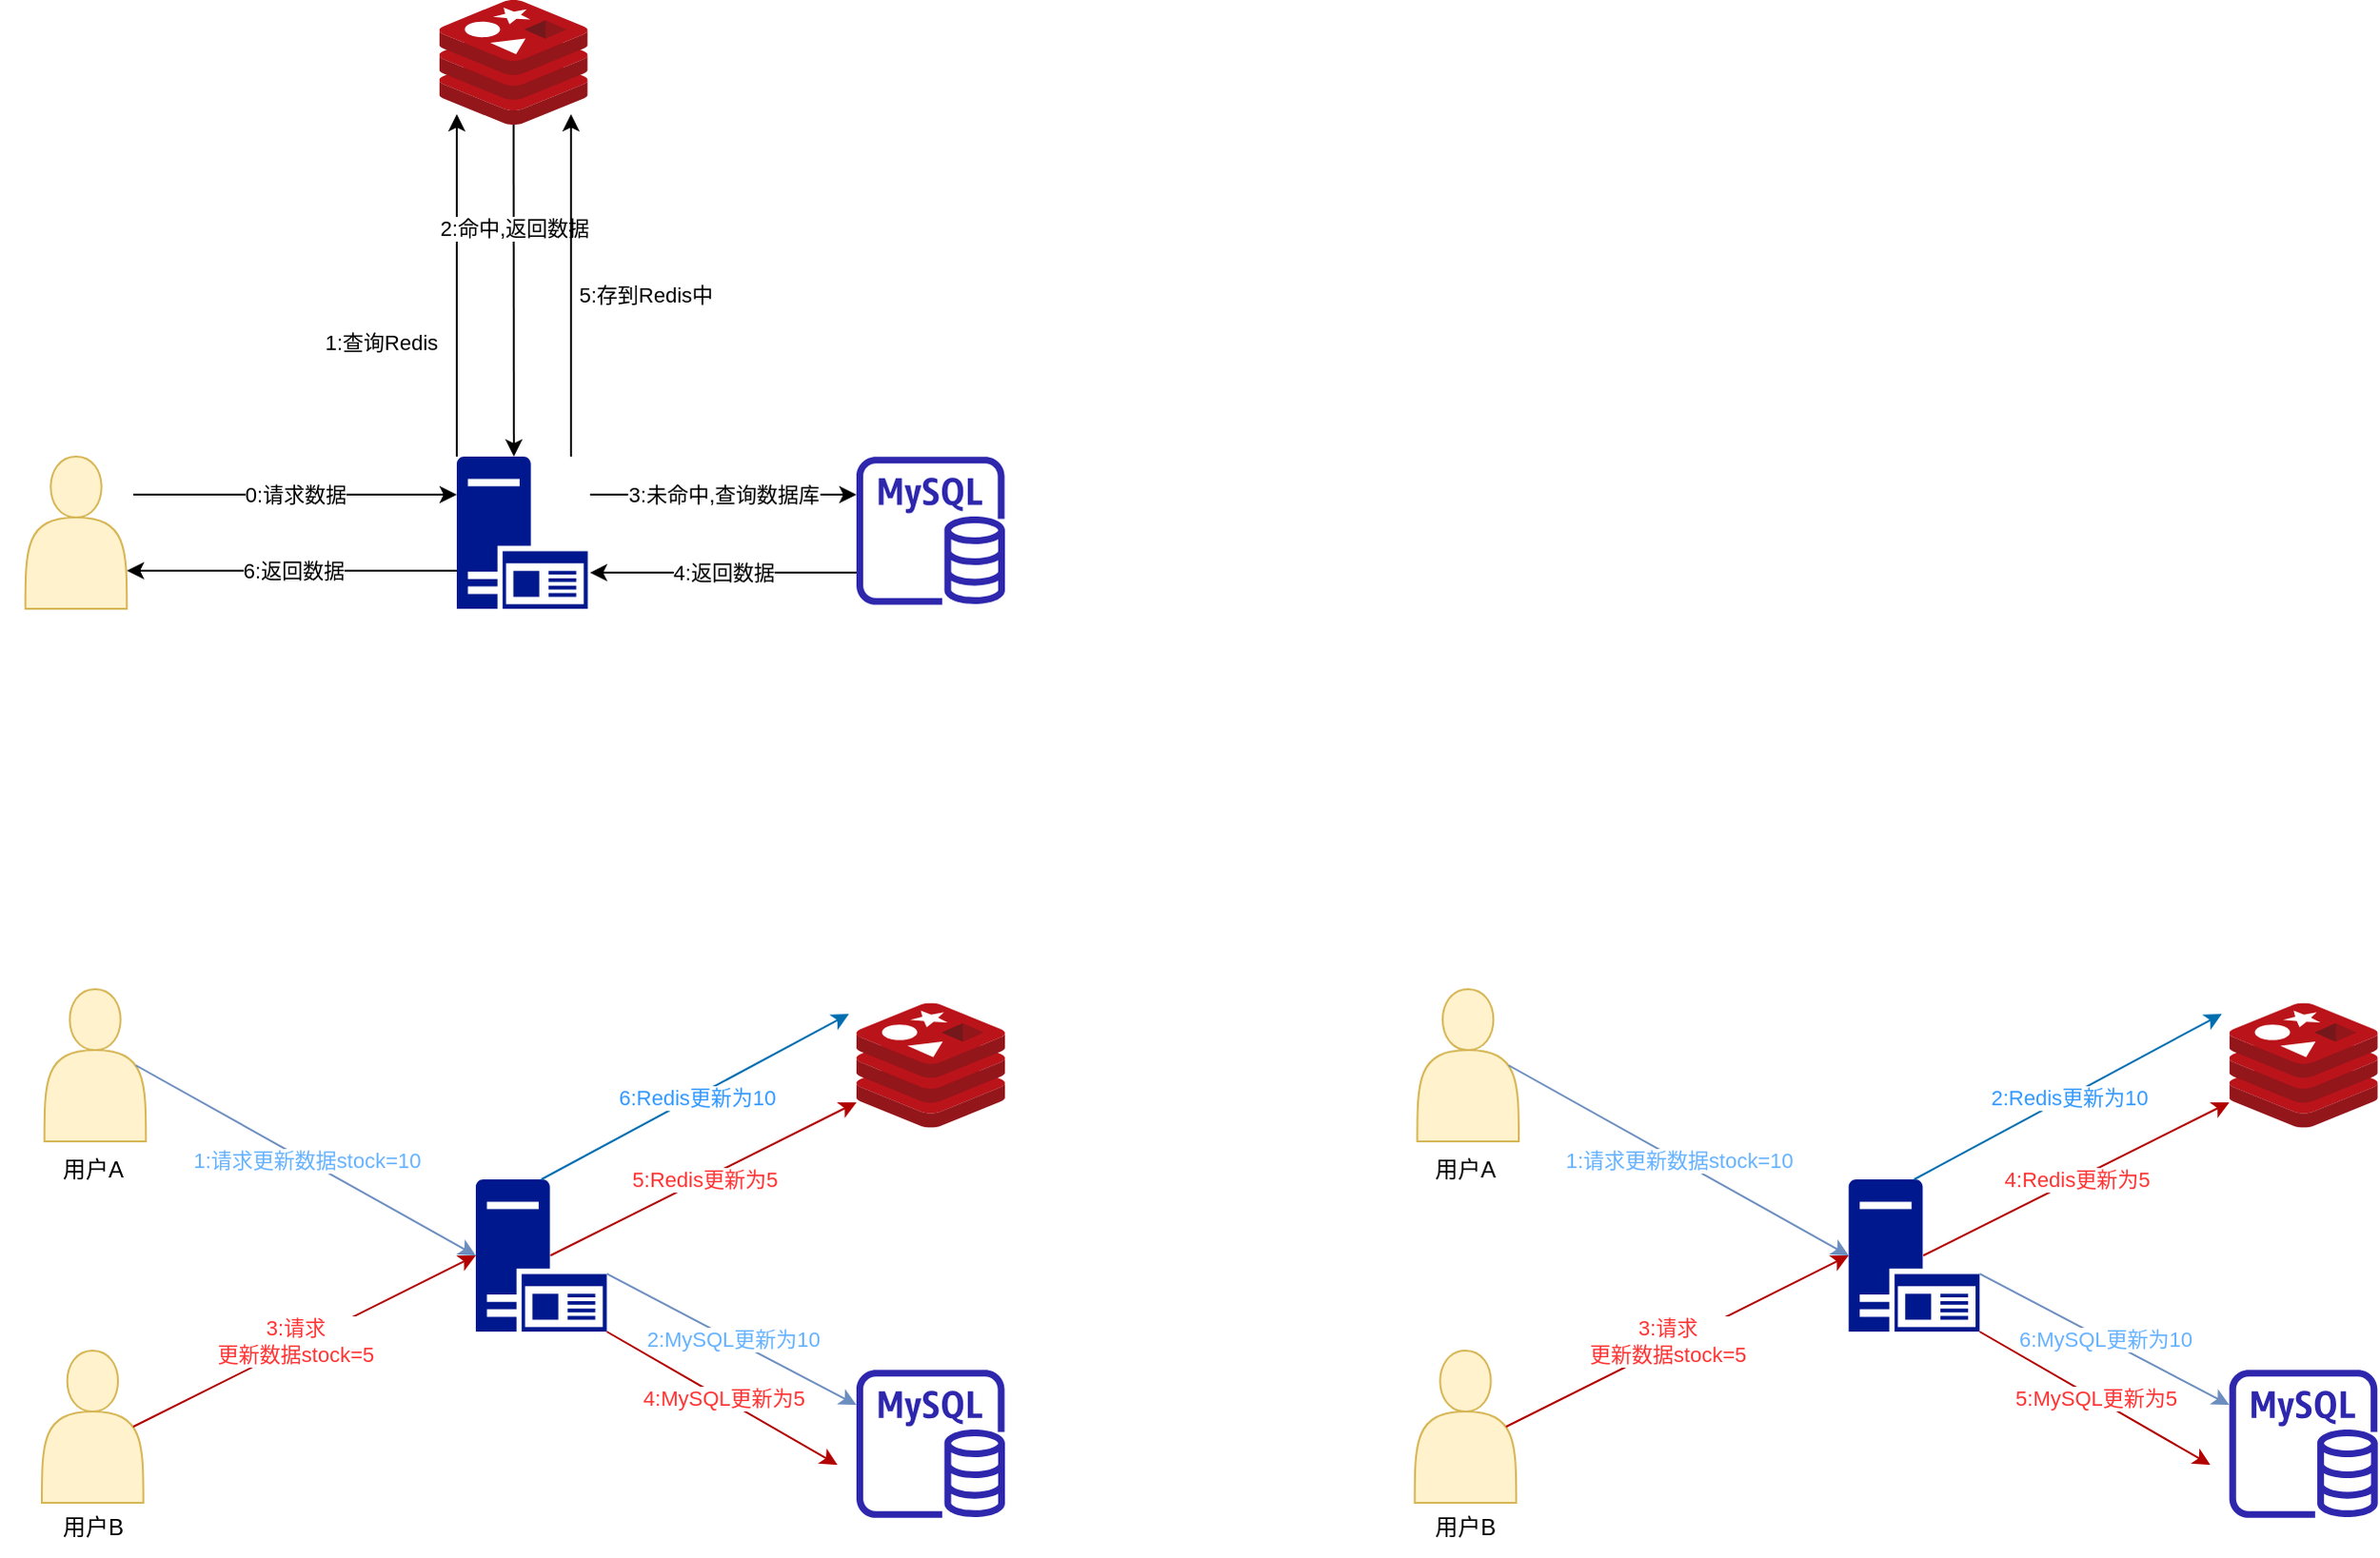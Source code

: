 <mxfile version="21.1.8" type="github">
  <diagram name="第 1 页" id="IvlxRPcr9S85pukTLJrn">
    <mxGraphModel dx="1434" dy="745" grid="1" gridSize="10" guides="1" tooltips="1" connect="1" arrows="1" fold="1" page="1" pageScale="1" pageWidth="3300" pageHeight="4681" math="0" shadow="0">
      <root>
        <mxCell id="0" />
        <mxCell id="1" parent="0" />
        <mxCell id="nI2Gd4NwTsZRRNB9sLlQ-4" value="" style="group" parent="1" vertex="1" connectable="0">
          <mxGeometry x="110" y="40" width="528" height="330" as="geometry" />
        </mxCell>
        <mxCell id="6zR1hGIj2oy6yyQCdHXR-6" value="" style="group" parent="nI2Gd4NwTsZRRNB9sLlQ-4" vertex="1" connectable="0">
          <mxGeometry y="240" width="80" height="90" as="geometry" />
        </mxCell>
        <mxCell id="6zR1hGIj2oy6yyQCdHXR-1" value="" style="shape=actor;whiteSpace=wrap;html=1;fillColor=#fff2cc;strokeColor=#d6b656;movable=1;resizable=1;rotatable=1;deletable=1;editable=1;locked=0;connectable=1;" parent="6zR1hGIj2oy6yyQCdHXR-6" vertex="1">
          <mxGeometry x="13.33" width="53.33" height="80" as="geometry" />
        </mxCell>
        <mxCell id="6zR1hGIj2oy6yyQCdHXR-7" value="" style="image;sketch=0;aspect=fixed;html=1;points=[];align=center;fontSize=12;image=img/lib/mscae/Cache_Redis_Product.svg;" parent="nI2Gd4NwTsZRRNB9sLlQ-4" vertex="1">
          <mxGeometry x="230.8" width="78" height="65.52" as="geometry" />
        </mxCell>
        <mxCell id="6zR1hGIj2oy6yyQCdHXR-8" value="" style="sketch=0;outlineConnect=0;fontColor=#232F3E;gradientColor=none;fillColor=#2E27AD;strokeColor=none;dashed=0;verticalLabelPosition=bottom;verticalAlign=top;align=center;html=1;fontSize=12;fontStyle=0;aspect=fixed;pointerEvents=1;shape=mxgraph.aws4.rds_mysql_instance;" parent="nI2Gd4NwTsZRRNB9sLlQ-4" vertex="1">
          <mxGeometry x="450" y="240" width="78" height="78" as="geometry" />
        </mxCell>
        <mxCell id="b6eLfKsKsJ5AupfpD_I--23" value="" style="sketch=0;aspect=fixed;pointerEvents=1;shadow=0;dashed=0;html=1;strokeColor=none;labelPosition=center;verticalLabelPosition=bottom;verticalAlign=top;align=center;fillColor=#00188D;shape=mxgraph.mscae.enterprise.application_server2" parent="nI2Gd4NwTsZRRNB9sLlQ-4" vertex="1">
          <mxGeometry x="240" y="240" width="68.8" height="80" as="geometry" />
        </mxCell>
        <mxCell id="b6eLfKsKsJ5AupfpD_I--30" value="" style="endArrow=classic;html=1;rounded=0;" parent="nI2Gd4NwTsZRRNB9sLlQ-4" edge="1">
          <mxGeometry relative="1" as="geometry">
            <mxPoint x="70" y="260" as="sourcePoint" />
            <mxPoint x="240" y="260" as="targetPoint" />
          </mxGeometry>
        </mxCell>
        <mxCell id="b6eLfKsKsJ5AupfpD_I--31" value="0:请求数据" style="edgeLabel;resizable=0;html=1;align=center;verticalAlign=middle;" parent="b6eLfKsKsJ5AupfpD_I--30" connectable="0" vertex="1">
          <mxGeometry relative="1" as="geometry" />
        </mxCell>
        <mxCell id="b6eLfKsKsJ5AupfpD_I--32" value="" style="endArrow=classic;html=1;rounded=0;exitX=0;exitY=0;exitDx=0;exitDy=0;exitPerimeter=0;" parent="nI2Gd4NwTsZRRNB9sLlQ-4" source="b6eLfKsKsJ5AupfpD_I--23" edge="1">
          <mxGeometry relative="1" as="geometry">
            <mxPoint x="199" y="160" as="sourcePoint" />
            <mxPoint x="240" y="60" as="targetPoint" />
          </mxGeometry>
        </mxCell>
        <mxCell id="b6eLfKsKsJ5AupfpD_I--33" value="1:查询Redis" style="edgeLabel;resizable=0;html=1;align=center;verticalAlign=middle;" parent="b6eLfKsKsJ5AupfpD_I--32" connectable="0" vertex="1">
          <mxGeometry relative="1" as="geometry">
            <mxPoint x="-40" y="30" as="offset" />
          </mxGeometry>
        </mxCell>
        <mxCell id="b6eLfKsKsJ5AupfpD_I--34" value="" style="endArrow=classic;html=1;rounded=0;" parent="nI2Gd4NwTsZRRNB9sLlQ-4" source="6zR1hGIj2oy6yyQCdHXR-7" edge="1">
          <mxGeometry relative="1" as="geometry">
            <mxPoint x="370" y="260" as="sourcePoint" />
            <mxPoint x="270" y="240" as="targetPoint" />
          </mxGeometry>
        </mxCell>
        <mxCell id="b6eLfKsKsJ5AupfpD_I--35" value="2:命中,返回数据" style="edgeLabel;resizable=0;html=1;align=center;verticalAlign=middle;" parent="b6eLfKsKsJ5AupfpD_I--34" connectable="0" vertex="1">
          <mxGeometry relative="1" as="geometry">
            <mxPoint y="-33" as="offset" />
          </mxGeometry>
        </mxCell>
        <mxCell id="b6eLfKsKsJ5AupfpD_I--36" value="" style="endArrow=classic;html=1;rounded=0;entryX=1;entryY=0.75;entryDx=0;entryDy=0;" parent="nI2Gd4NwTsZRRNB9sLlQ-4" target="6zR1hGIj2oy6yyQCdHXR-1" edge="1">
          <mxGeometry relative="1" as="geometry">
            <mxPoint x="240" y="300" as="sourcePoint" />
            <mxPoint x="600" y="190" as="targetPoint" />
          </mxGeometry>
        </mxCell>
        <mxCell id="b6eLfKsKsJ5AupfpD_I--37" value="6:返回数据" style="edgeLabel;resizable=0;html=1;align=center;verticalAlign=middle;" parent="b6eLfKsKsJ5AupfpD_I--36" connectable="0" vertex="1">
          <mxGeometry relative="1" as="geometry" />
        </mxCell>
        <mxCell id="b6eLfKsKsJ5AupfpD_I--38" value="" style="endArrow=classic;html=1;rounded=0;" parent="nI2Gd4NwTsZRRNB9sLlQ-4" edge="1">
          <mxGeometry relative="1" as="geometry">
            <mxPoint x="310" y="260" as="sourcePoint" />
            <mxPoint x="450" y="260" as="targetPoint" />
          </mxGeometry>
        </mxCell>
        <mxCell id="b6eLfKsKsJ5AupfpD_I--39" value="3:未命中,查询数据库" style="edgeLabel;resizable=0;html=1;align=center;verticalAlign=middle;" parent="b6eLfKsKsJ5AupfpD_I--38" connectable="0" vertex="1">
          <mxGeometry relative="1" as="geometry" />
        </mxCell>
        <mxCell id="b6eLfKsKsJ5AupfpD_I--40" value="" style="endArrow=classic;html=1;rounded=0;" parent="nI2Gd4NwTsZRRNB9sLlQ-4" edge="1">
          <mxGeometry relative="1" as="geometry">
            <mxPoint x="300" y="240" as="sourcePoint" />
            <mxPoint x="300" y="60" as="targetPoint" />
          </mxGeometry>
        </mxCell>
        <mxCell id="b6eLfKsKsJ5AupfpD_I--41" value="5:存到Redis中" style="edgeLabel;resizable=0;html=1;align=center;verticalAlign=middle;" parent="b6eLfKsKsJ5AupfpD_I--40" connectable="0" vertex="1">
          <mxGeometry relative="1" as="geometry">
            <mxPoint x="39" y="5" as="offset" />
          </mxGeometry>
        </mxCell>
        <mxCell id="nI2Gd4NwTsZRRNB9sLlQ-1" value="" style="endArrow=classic;html=1;rounded=0;entryX=1.017;entryY=0.763;entryDx=0;entryDy=0;entryPerimeter=0;" parent="nI2Gd4NwTsZRRNB9sLlQ-4" target="b6eLfKsKsJ5AupfpD_I--23" edge="1">
          <mxGeometry relative="1" as="geometry">
            <mxPoint x="450" y="301" as="sourcePoint" />
            <mxPoint x="540" y="440" as="targetPoint" />
          </mxGeometry>
        </mxCell>
        <mxCell id="nI2Gd4NwTsZRRNB9sLlQ-2" value="4:返回数据" style="edgeLabel;resizable=0;html=1;align=center;verticalAlign=middle;" parent="nI2Gd4NwTsZRRNB9sLlQ-1" connectable="0" vertex="1">
          <mxGeometry relative="1" as="geometry" />
        </mxCell>
        <mxCell id="TIFLglgk5Ewr3xesY14H-20" value="" style="group" vertex="1" connectable="0" parent="1">
          <mxGeometry x="118.67" y="750" width="80" height="108" as="geometry" />
        </mxCell>
        <mxCell id="TIFLglgk5Ewr3xesY14H-21" value="" style="shape=actor;whiteSpace=wrap;html=1;fillColor=#fff2cc;strokeColor=#d6b656;movable=1;resizable=1;rotatable=1;deletable=1;editable=1;locked=0;connectable=1;" vertex="1" parent="TIFLglgk5Ewr3xesY14H-20">
          <mxGeometry x="13.33" width="53.33" height="80" as="geometry" />
        </mxCell>
        <mxCell id="TIFLglgk5Ewr3xesY14H-41" value="用户B" style="text;html=1;strokeColor=none;fillColor=none;align=center;verticalAlign=middle;whiteSpace=wrap;rounded=0;" vertex="1" parent="TIFLglgk5Ewr3xesY14H-20">
          <mxGeometry x="10.33" y="78" width="60" height="30" as="geometry" />
        </mxCell>
        <mxCell id="TIFLglgk5Ewr3xesY14H-22" value="" style="image;sketch=0;aspect=fixed;html=1;points=[];align=center;fontSize=12;image=img/lib/mscae/Cache_Redis_Product.svg;" vertex="1" parent="1">
          <mxGeometry x="560" y="567.24" width="78" height="65.52" as="geometry" />
        </mxCell>
        <mxCell id="TIFLglgk5Ewr3xesY14H-23" value="" style="sketch=0;outlineConnect=0;fontColor=#232F3E;gradientColor=none;fillColor=#2E27AD;strokeColor=none;dashed=0;verticalLabelPosition=bottom;verticalAlign=top;align=center;html=1;fontSize=12;fontStyle=0;aspect=fixed;pointerEvents=1;shape=mxgraph.aws4.rds_mysql_instance;" vertex="1" parent="1">
          <mxGeometry x="560" y="760" width="78" height="78" as="geometry" />
        </mxCell>
        <mxCell id="TIFLglgk5Ewr3xesY14H-24" value="" style="sketch=0;aspect=fixed;pointerEvents=1;shadow=0;dashed=0;html=1;strokeColor=none;labelPosition=center;verticalLabelPosition=bottom;verticalAlign=top;align=center;fillColor=#00188D;shape=mxgraph.mscae.enterprise.application_server2" vertex="1" parent="1">
          <mxGeometry x="360" y="660" width="68.8" height="80" as="geometry" />
        </mxCell>
        <mxCell id="TIFLglgk5Ewr3xesY14H-25" value="" style="endArrow=classic;html=1;rounded=0;entryX=0;entryY=0.5;entryDx=0;entryDy=0;entryPerimeter=0;fillColor=#e51400;strokeColor=#B20000;exitX=0.9;exitY=0.5;exitDx=0;exitDy=0;exitPerimeter=0;" edge="1" parent="1" source="TIFLglgk5Ewr3xesY14H-21" target="TIFLglgk5Ewr3xesY14H-24">
          <mxGeometry relative="1" as="geometry">
            <mxPoint x="190" y="790" as="sourcePoint" />
            <mxPoint x="360" y="790" as="targetPoint" />
          </mxGeometry>
        </mxCell>
        <mxCell id="TIFLglgk5Ewr3xesY14H-26" value="3:请求&lt;br&gt;更新数据stock=5" style="edgeLabel;resizable=0;html=1;align=center;verticalAlign=middle;fontColor=#FF3333;" connectable="0" vertex="1" parent="TIFLglgk5Ewr3xesY14H-25">
          <mxGeometry relative="1" as="geometry">
            <mxPoint x="-5" as="offset" />
          </mxGeometry>
        </mxCell>
        <mxCell id="TIFLglgk5Ewr3xesY14H-39" value="" style="shape=actor;whiteSpace=wrap;html=1;fillColor=#fff2cc;strokeColor=#d6b656;movable=1;resizable=1;rotatable=1;deletable=1;editable=1;locked=0;connectable=1;" vertex="1" parent="1">
          <mxGeometry x="133.34" y="560" width="53.33" height="80" as="geometry" />
        </mxCell>
        <mxCell id="TIFLglgk5Ewr3xesY14H-40" value="用户A" style="text;html=1;strokeColor=none;fillColor=none;align=center;verticalAlign=middle;whiteSpace=wrap;rounded=0;" vertex="1" parent="1">
          <mxGeometry x="128.67" y="640" width="60" height="30" as="geometry" />
        </mxCell>
        <mxCell id="TIFLglgk5Ewr3xesY14H-42" value="" style="endArrow=classic;html=1;rounded=0;exitX=0.9;exitY=0.5;exitDx=0;exitDy=0;exitPerimeter=0;entryX=0;entryY=0.5;entryDx=0;entryDy=0;entryPerimeter=0;fillColor=#dae8fc;strokeColor=#6c8ebf;" edge="1" parent="1" source="TIFLglgk5Ewr3xesY14H-39" target="TIFLglgk5Ewr3xesY14H-24">
          <mxGeometry relative="1" as="geometry">
            <mxPoint x="200" y="800" as="sourcePoint" />
            <mxPoint x="360" y="790" as="targetPoint" />
          </mxGeometry>
        </mxCell>
        <mxCell id="TIFLglgk5Ewr3xesY14H-43" value="1:请求更新数据stock=10" style="edgeLabel;resizable=0;html=1;align=center;verticalAlign=middle;fontColor=#66B2FF;" connectable="0" vertex="1" parent="TIFLglgk5Ewr3xesY14H-42">
          <mxGeometry relative="1" as="geometry" />
        </mxCell>
        <mxCell id="TIFLglgk5Ewr3xesY14H-44" value="" style="endArrow=classic;html=1;rounded=0;exitX=1;exitY=0.62;exitDx=0;exitDy=0;exitPerimeter=0;fillColor=#dae8fc;strokeColor=#6c8ebf;" edge="1" parent="1" source="TIFLglgk5Ewr3xesY14H-24" target="TIFLglgk5Ewr3xesY14H-23">
          <mxGeometry relative="1" as="geometry">
            <mxPoint x="680" y="820" as="sourcePoint" />
            <mxPoint x="780" y="820" as="targetPoint" />
          </mxGeometry>
        </mxCell>
        <mxCell id="TIFLglgk5Ewr3xesY14H-45" value="2:MySQL更新为10" style="edgeLabel;resizable=0;html=1;align=center;verticalAlign=middle;fontColor=#66B2FF;" connectable="0" vertex="1" parent="TIFLglgk5Ewr3xesY14H-44">
          <mxGeometry relative="1" as="geometry" />
        </mxCell>
        <mxCell id="TIFLglgk5Ewr3xesY14H-47" value="" style="endArrow=classic;html=1;rounded=0;exitX=1;exitY=1;exitDx=0;exitDy=0;exitPerimeter=0;fillColor=#e51400;strokeColor=#B20000;" edge="1" parent="1" source="TIFLglgk5Ewr3xesY14H-24">
          <mxGeometry relative="1" as="geometry">
            <mxPoint x="680" y="780" as="sourcePoint" />
            <mxPoint x="550" y="810" as="targetPoint" />
          </mxGeometry>
        </mxCell>
        <mxCell id="TIFLglgk5Ewr3xesY14H-48" value="4:MySQL更新为5" style="edgeLabel;resizable=0;html=1;align=center;verticalAlign=middle;fontColor=#FF3333;" connectable="0" vertex="1" parent="TIFLglgk5Ewr3xesY14H-47">
          <mxGeometry relative="1" as="geometry" />
        </mxCell>
        <mxCell id="TIFLglgk5Ewr3xesY14H-49" value="" style="endArrow=classic;html=1;rounded=0;exitX=0.57;exitY=0.5;exitDx=0;exitDy=0;exitPerimeter=0;fillColor=#e51400;strokeColor=#B20000;" edge="1" parent="1" source="TIFLglgk5Ewr3xesY14H-24" target="TIFLglgk5Ewr3xesY14H-22">
          <mxGeometry relative="1" as="geometry">
            <mxPoint x="680" y="790" as="sourcePoint" />
            <mxPoint x="780" y="790" as="targetPoint" />
          </mxGeometry>
        </mxCell>
        <mxCell id="TIFLglgk5Ewr3xesY14H-50" value="5:Redis更新为5" style="edgeLabel;resizable=0;html=1;align=center;verticalAlign=middle;fontColor=#FF3333;" connectable="0" vertex="1" parent="TIFLglgk5Ewr3xesY14H-49">
          <mxGeometry relative="1" as="geometry" />
        </mxCell>
        <mxCell id="TIFLglgk5Ewr3xesY14H-51" value="" style="endArrow=classic;html=1;rounded=0;exitX=0.5;exitY=0;exitDx=0;exitDy=0;exitPerimeter=0;entryX=-0.051;entryY=0.088;entryDx=0;entryDy=0;entryPerimeter=0;fillColor=#1ba1e2;strokeColor=#006EAF;" edge="1" parent="1" source="TIFLglgk5Ewr3xesY14H-24" target="TIFLglgk5Ewr3xesY14H-22">
          <mxGeometry relative="1" as="geometry">
            <mxPoint x="650" y="790" as="sourcePoint" />
            <mxPoint x="810" y="790" as="targetPoint" />
          </mxGeometry>
        </mxCell>
        <mxCell id="TIFLglgk5Ewr3xesY14H-52" value="6:Redis更新为10" style="edgeLabel;resizable=0;html=1;align=center;verticalAlign=middle;fontColor=#3399FF;" connectable="0" vertex="1" parent="TIFLglgk5Ewr3xesY14H-51">
          <mxGeometry relative="1" as="geometry" />
        </mxCell>
        <mxCell id="TIFLglgk5Ewr3xesY14H-54" value="" style="group" vertex="1" connectable="0" parent="1">
          <mxGeometry x="840" y="750" width="80" height="108" as="geometry" />
        </mxCell>
        <mxCell id="TIFLglgk5Ewr3xesY14H-55" value="" style="shape=actor;whiteSpace=wrap;html=1;fillColor=#fff2cc;strokeColor=#d6b656;movable=1;resizable=1;rotatable=1;deletable=1;editable=1;locked=0;connectable=1;" vertex="1" parent="TIFLglgk5Ewr3xesY14H-54">
          <mxGeometry x="13.33" width="53.33" height="80" as="geometry" />
        </mxCell>
        <mxCell id="TIFLglgk5Ewr3xesY14H-56" value="用户B" style="text;html=1;strokeColor=none;fillColor=none;align=center;verticalAlign=middle;whiteSpace=wrap;rounded=0;" vertex="1" parent="TIFLglgk5Ewr3xesY14H-54">
          <mxGeometry x="10.33" y="78" width="60" height="30" as="geometry" />
        </mxCell>
        <mxCell id="TIFLglgk5Ewr3xesY14H-57" value="" style="image;sketch=0;aspect=fixed;html=1;points=[];align=center;fontSize=12;image=img/lib/mscae/Cache_Redis_Product.svg;" vertex="1" parent="1">
          <mxGeometry x="1281.33" y="567.24" width="78" height="65.52" as="geometry" />
        </mxCell>
        <mxCell id="TIFLglgk5Ewr3xesY14H-58" value="" style="sketch=0;outlineConnect=0;fontColor=#232F3E;gradientColor=none;fillColor=#2E27AD;strokeColor=none;dashed=0;verticalLabelPosition=bottom;verticalAlign=top;align=center;html=1;fontSize=12;fontStyle=0;aspect=fixed;pointerEvents=1;shape=mxgraph.aws4.rds_mysql_instance;" vertex="1" parent="1">
          <mxGeometry x="1281.33" y="760" width="78" height="78" as="geometry" />
        </mxCell>
        <mxCell id="TIFLglgk5Ewr3xesY14H-59" value="" style="sketch=0;aspect=fixed;pointerEvents=1;shadow=0;dashed=0;html=1;strokeColor=none;labelPosition=center;verticalLabelPosition=bottom;verticalAlign=top;align=center;fillColor=#00188D;shape=mxgraph.mscae.enterprise.application_server2" vertex="1" parent="1">
          <mxGeometry x="1081.33" y="660" width="68.8" height="80" as="geometry" />
        </mxCell>
        <mxCell id="TIFLglgk5Ewr3xesY14H-60" value="" style="endArrow=classic;html=1;rounded=0;entryX=0;entryY=0.5;entryDx=0;entryDy=0;entryPerimeter=0;fillColor=#e51400;strokeColor=#B20000;exitX=0.9;exitY=0.5;exitDx=0;exitDy=0;exitPerimeter=0;" edge="1" parent="1" source="TIFLglgk5Ewr3xesY14H-55" target="TIFLglgk5Ewr3xesY14H-59">
          <mxGeometry relative="1" as="geometry">
            <mxPoint x="911.33" y="790" as="sourcePoint" />
            <mxPoint x="1081.33" y="790" as="targetPoint" />
          </mxGeometry>
        </mxCell>
        <mxCell id="TIFLglgk5Ewr3xesY14H-61" value="3:请求&lt;br&gt;更新数据stock=5" style="edgeLabel;resizable=0;html=1;align=center;verticalAlign=middle;fontColor=#FF3333;" connectable="0" vertex="1" parent="TIFLglgk5Ewr3xesY14H-60">
          <mxGeometry relative="1" as="geometry">
            <mxPoint x="-5" as="offset" />
          </mxGeometry>
        </mxCell>
        <mxCell id="TIFLglgk5Ewr3xesY14H-62" value="" style="shape=actor;whiteSpace=wrap;html=1;fillColor=#fff2cc;strokeColor=#d6b656;movable=1;resizable=1;rotatable=1;deletable=1;editable=1;locked=0;connectable=1;" vertex="1" parent="1">
          <mxGeometry x="854.67" y="560" width="53.33" height="80" as="geometry" />
        </mxCell>
        <mxCell id="TIFLglgk5Ewr3xesY14H-63" value="用户A" style="text;html=1;strokeColor=none;fillColor=none;align=center;verticalAlign=middle;whiteSpace=wrap;rounded=0;" vertex="1" parent="1">
          <mxGeometry x="850" y="640" width="60" height="30" as="geometry" />
        </mxCell>
        <mxCell id="TIFLglgk5Ewr3xesY14H-64" value="" style="endArrow=classic;html=1;rounded=0;exitX=0.9;exitY=0.5;exitDx=0;exitDy=0;exitPerimeter=0;entryX=0;entryY=0.5;entryDx=0;entryDy=0;entryPerimeter=0;fillColor=#dae8fc;strokeColor=#6c8ebf;" edge="1" parent="1" source="TIFLglgk5Ewr3xesY14H-62" target="TIFLglgk5Ewr3xesY14H-59">
          <mxGeometry relative="1" as="geometry">
            <mxPoint x="921.33" y="800" as="sourcePoint" />
            <mxPoint x="1081.33" y="790" as="targetPoint" />
          </mxGeometry>
        </mxCell>
        <mxCell id="TIFLglgk5Ewr3xesY14H-65" value="1:请求更新数据stock=10" style="edgeLabel;resizable=0;html=1;align=center;verticalAlign=middle;fontColor=#66B2FF;" connectable="0" vertex="1" parent="TIFLglgk5Ewr3xesY14H-64">
          <mxGeometry relative="1" as="geometry" />
        </mxCell>
        <mxCell id="TIFLglgk5Ewr3xesY14H-66" value="" style="endArrow=classic;html=1;rounded=0;exitX=1;exitY=0.62;exitDx=0;exitDy=0;exitPerimeter=0;fillColor=#dae8fc;strokeColor=#6c8ebf;" edge="1" parent="1" source="TIFLglgk5Ewr3xesY14H-59" target="TIFLglgk5Ewr3xesY14H-58">
          <mxGeometry relative="1" as="geometry">
            <mxPoint x="1401.33" y="820" as="sourcePoint" />
            <mxPoint x="1501.33" y="820" as="targetPoint" />
          </mxGeometry>
        </mxCell>
        <mxCell id="TIFLglgk5Ewr3xesY14H-67" value="6:MySQL更新为10" style="edgeLabel;resizable=0;html=1;align=center;verticalAlign=middle;fontColor=#66B2FF;" connectable="0" vertex="1" parent="TIFLglgk5Ewr3xesY14H-66">
          <mxGeometry relative="1" as="geometry" />
        </mxCell>
        <mxCell id="TIFLglgk5Ewr3xesY14H-68" value="" style="endArrow=classic;html=1;rounded=0;exitX=1;exitY=1;exitDx=0;exitDy=0;exitPerimeter=0;fillColor=#e51400;strokeColor=#B20000;" edge="1" parent="1" source="TIFLglgk5Ewr3xesY14H-59">
          <mxGeometry relative="1" as="geometry">
            <mxPoint x="1401.33" y="780" as="sourcePoint" />
            <mxPoint x="1271.33" y="810" as="targetPoint" />
          </mxGeometry>
        </mxCell>
        <mxCell id="TIFLglgk5Ewr3xesY14H-69" value="5:MySQL更新为5" style="edgeLabel;resizable=0;html=1;align=center;verticalAlign=middle;fontColor=#FF3333;" connectable="0" vertex="1" parent="TIFLglgk5Ewr3xesY14H-68">
          <mxGeometry relative="1" as="geometry" />
        </mxCell>
        <mxCell id="TIFLglgk5Ewr3xesY14H-70" value="" style="endArrow=classic;html=1;rounded=0;exitX=0.57;exitY=0.5;exitDx=0;exitDy=0;exitPerimeter=0;fillColor=#e51400;strokeColor=#B20000;" edge="1" parent="1" source="TIFLglgk5Ewr3xesY14H-59" target="TIFLglgk5Ewr3xesY14H-57">
          <mxGeometry relative="1" as="geometry">
            <mxPoint x="1401.33" y="790" as="sourcePoint" />
            <mxPoint x="1501.33" y="790" as="targetPoint" />
          </mxGeometry>
        </mxCell>
        <mxCell id="TIFLglgk5Ewr3xesY14H-71" value="4:Redis更新为5" style="edgeLabel;resizable=0;html=1;align=center;verticalAlign=middle;fontColor=#FF3333;" connectable="0" vertex="1" parent="TIFLglgk5Ewr3xesY14H-70">
          <mxGeometry relative="1" as="geometry" />
        </mxCell>
        <mxCell id="TIFLglgk5Ewr3xesY14H-72" value="" style="endArrow=classic;html=1;rounded=0;exitX=0.5;exitY=0;exitDx=0;exitDy=0;exitPerimeter=0;entryX=-0.051;entryY=0.088;entryDx=0;entryDy=0;entryPerimeter=0;fillColor=#1ba1e2;strokeColor=#006EAF;" edge="1" parent="1" source="TIFLglgk5Ewr3xesY14H-59" target="TIFLglgk5Ewr3xesY14H-57">
          <mxGeometry relative="1" as="geometry">
            <mxPoint x="1371.33" y="790" as="sourcePoint" />
            <mxPoint x="1531.33" y="790" as="targetPoint" />
          </mxGeometry>
        </mxCell>
        <mxCell id="TIFLglgk5Ewr3xesY14H-73" value="2:Redis更新为10" style="edgeLabel;resizable=0;html=1;align=center;verticalAlign=middle;fontColor=#3399FF;" connectable="0" vertex="1" parent="TIFLglgk5Ewr3xesY14H-72">
          <mxGeometry relative="1" as="geometry" />
        </mxCell>
      </root>
    </mxGraphModel>
  </diagram>
</mxfile>
